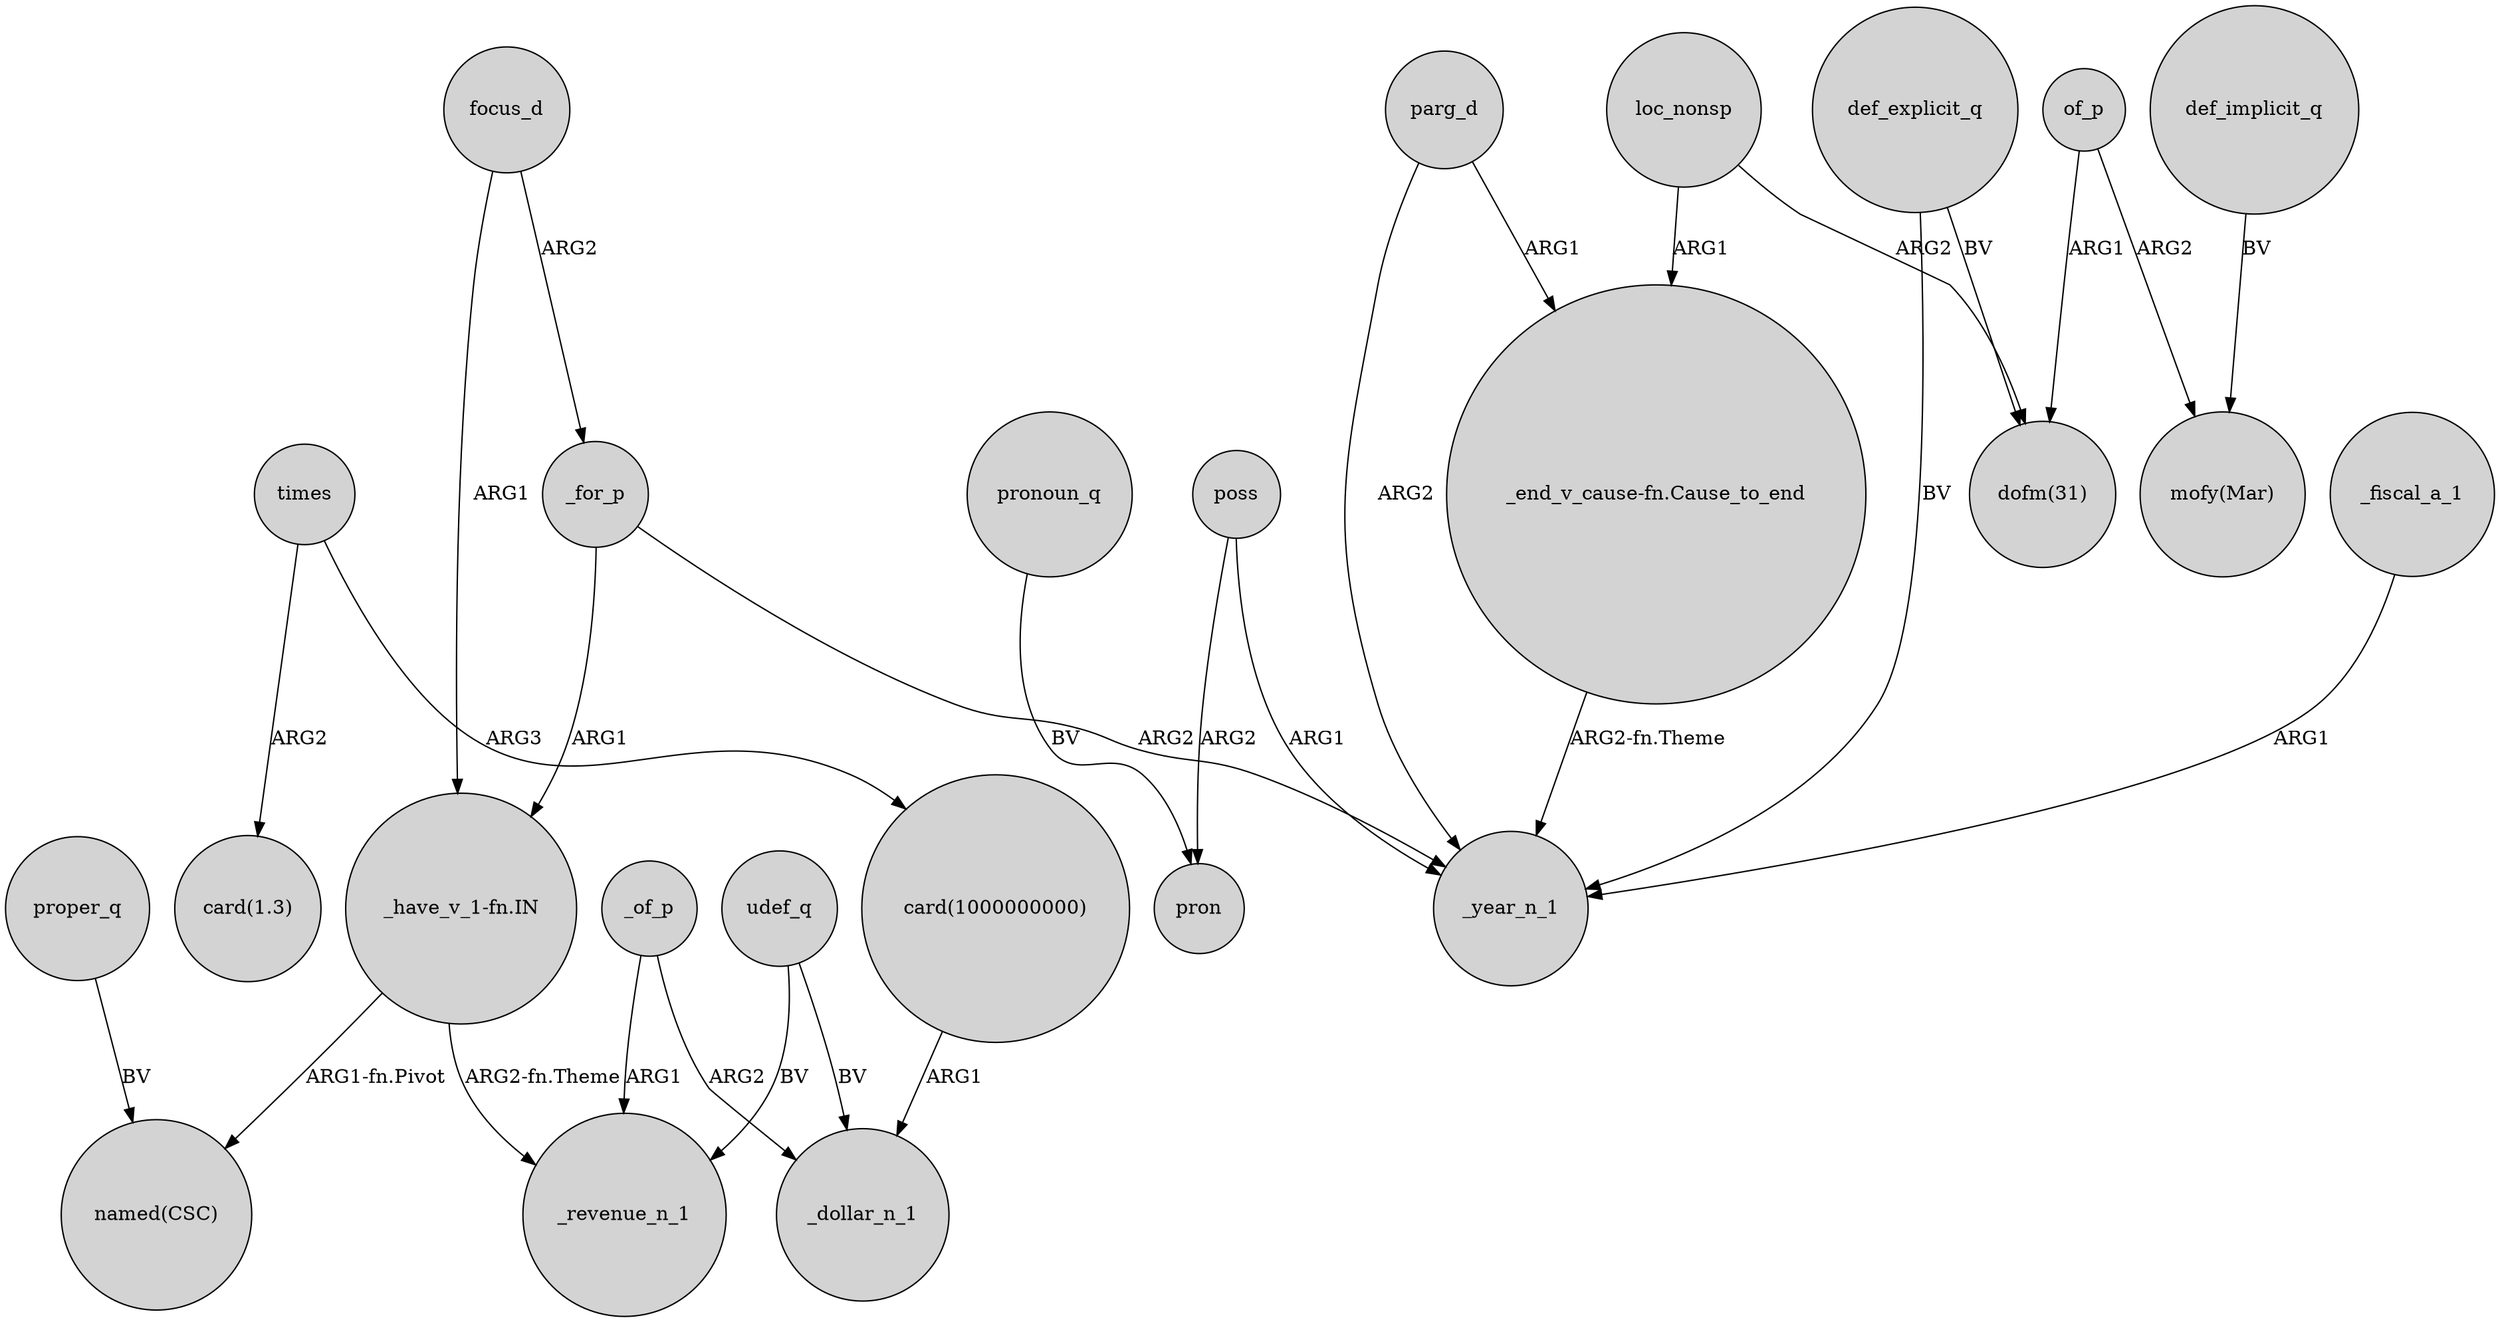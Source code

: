 digraph {
	node [shape=circle style=filled]
	focus_d -> "_have_v_1-fn.IN" [label=ARG1]
	_for_p -> _year_n_1 [label=ARG2]
	poss -> pron [label=ARG2]
	parg_d -> _year_n_1 [label=ARG2]
	times -> "card(1.3)" [label=ARG2]
	loc_nonsp -> "dofm(31)" [label=ARG2]
	def_explicit_q -> "dofm(31)" [label=BV]
	proper_q -> "named(CSC)" [label=BV]
	def_implicit_q -> "mofy(Mar)" [label=BV]
	of_p -> "dofm(31)" [label=ARG1]
	focus_d -> _for_p [label=ARG2]
	poss -> _year_n_1 [label=ARG1]
	times -> "card(1000000000)" [label=ARG3]
	pronoun_q -> pron [label=BV]
	udef_q -> _revenue_n_1 [label=BV]
	loc_nonsp -> "_end_v_cause-fn.Cause_to_end" [label=ARG1]
	parg_d -> "_end_v_cause-fn.Cause_to_end" [label=ARG1]
	_of_p -> _revenue_n_1 [label=ARG1]
	of_p -> "mofy(Mar)" [label=ARG2]
	"_have_v_1-fn.IN" -> "named(CSC)" [label="ARG1-fn.Pivot"]
	_of_p -> _dollar_n_1 [label=ARG2]
	_fiscal_a_1 -> _year_n_1 [label=ARG1]
	"card(1000000000)" -> _dollar_n_1 [label=ARG1]
	_for_p -> "_have_v_1-fn.IN" [label=ARG1]
	"_end_v_cause-fn.Cause_to_end" -> _year_n_1 [label="ARG2-fn.Theme"]
	def_explicit_q -> _year_n_1 [label=BV]
	udef_q -> _dollar_n_1 [label=BV]
	"_have_v_1-fn.IN" -> _revenue_n_1 [label="ARG2-fn.Theme"]
}
